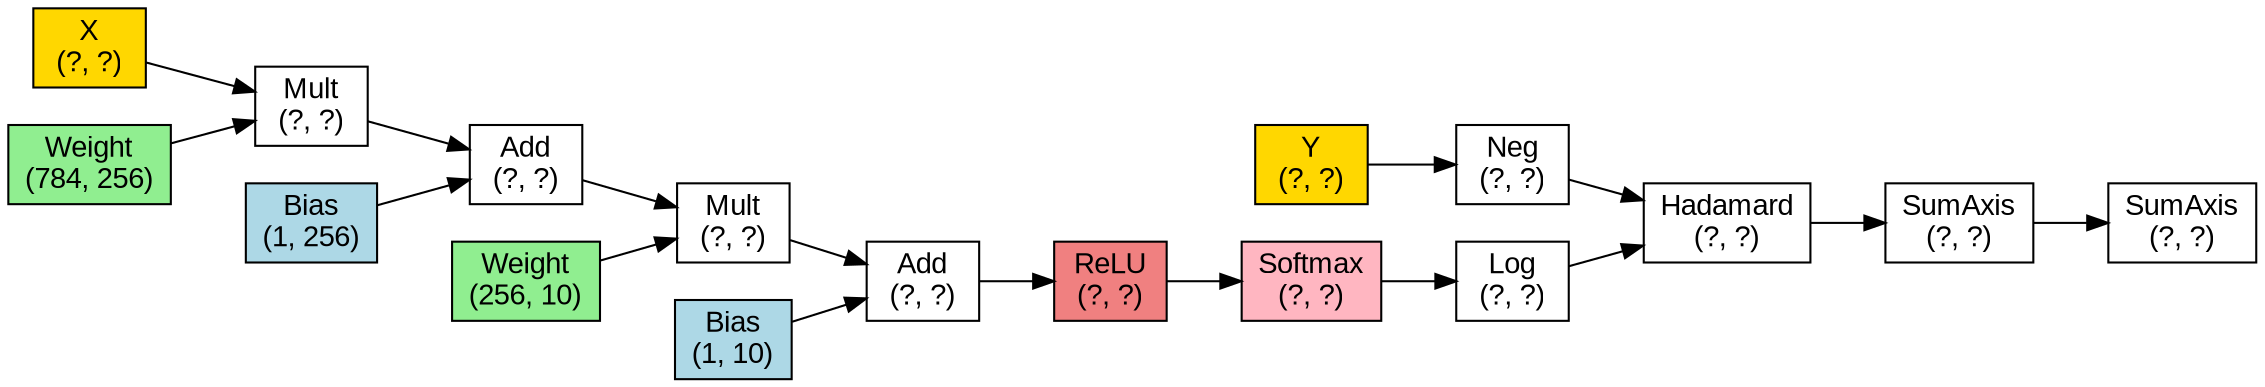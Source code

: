digraph ExpressionGraph {
  node [shape=box, fontname="Arial"];
  edge [fontname="Arial"];
  rankdir=LR;
  node0 [label="SumAxis\n(?, ?)", style=filled, fillcolor=white];
  node1 [label="SumAxis\n(?, ?)", style=filled, fillcolor=white];
  node2 [label="Hadamard\n(?, ?)", style=filled, fillcolor=white];
  node3 [label="Neg\n(?, ?)", style=filled, fillcolor=white];
  node4 [label="Y\n(?, ?)", style=filled, fillcolor=gold];
  node4 -> node3;
  node3 -> node2;
  node5 [label="Log\n(?, ?)", style=filled, fillcolor=white];
  node6 [label="Softmax\n(?, ?)", style=filled, fillcolor=lightpink];
  node7 [label="ReLU\n(?, ?)", style=filled, fillcolor=lightcoral];
  node8 [label="Add\n(?, ?)", style=filled, fillcolor=white];
  node9 [label="Mult\n(?, ?)", style=filled, fillcolor=white];
  node10 [label="Add\n(?, ?)", style=filled, fillcolor=white];
  node11 [label="Mult\n(?, ?)", style=filled, fillcolor=white];
  node12 [label="X\n(?, ?)", style=filled, fillcolor=gold];
  node12 -> node11;
  node13 [label="Weight\n(784, 256)", style=filled, fillcolor=lightgreen];
  node13 -> node11;
  node11 -> node10;
  node14 [label="Bias\n(1, 256)", style=filled, fillcolor=lightblue];
  node14 -> node10;
  node10 -> node9;
  node15 [label="Weight\n(256, 10)", style=filled, fillcolor=lightgreen];
  node15 -> node9;
  node9 -> node8;
  node16 [label="Bias\n(1, 10)", style=filled, fillcolor=lightblue];
  node16 -> node8;
  node8 -> node7;
  node7 -> node6;
  node6 -> node5;
  node5 -> node2;
  node2 -> node1;
  node1 -> node0;
}
